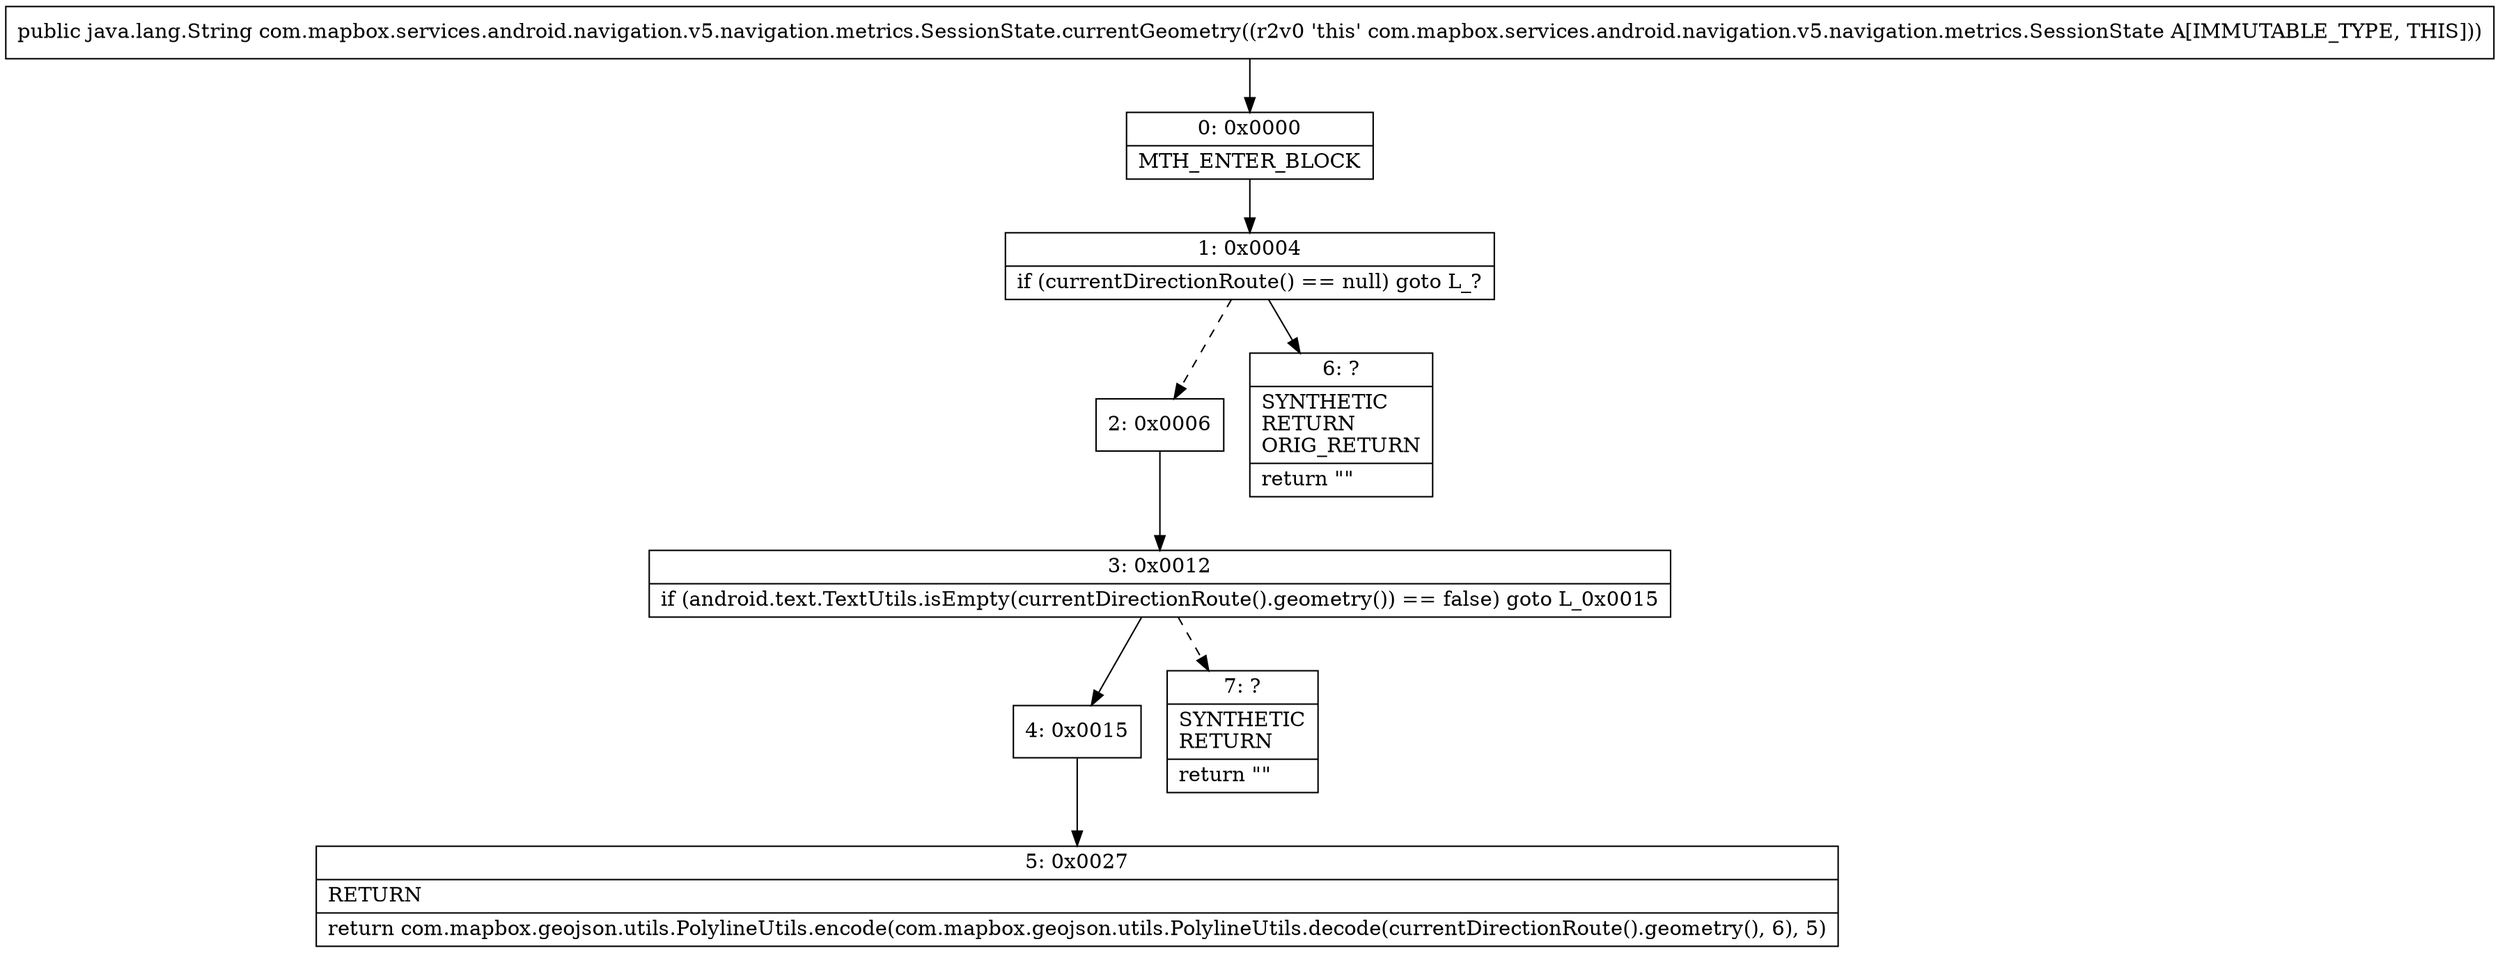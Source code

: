 digraph "CFG forcom.mapbox.services.android.navigation.v5.navigation.metrics.SessionState.currentGeometry()Ljava\/lang\/String;" {
Node_0 [shape=record,label="{0\:\ 0x0000|MTH_ENTER_BLOCK\l}"];
Node_1 [shape=record,label="{1\:\ 0x0004|if (currentDirectionRoute() == null) goto L_?\l}"];
Node_2 [shape=record,label="{2\:\ 0x0006}"];
Node_3 [shape=record,label="{3\:\ 0x0012|if (android.text.TextUtils.isEmpty(currentDirectionRoute().geometry()) == false) goto L_0x0015\l}"];
Node_4 [shape=record,label="{4\:\ 0x0015}"];
Node_5 [shape=record,label="{5\:\ 0x0027|RETURN\l|return com.mapbox.geojson.utils.PolylineUtils.encode(com.mapbox.geojson.utils.PolylineUtils.decode(currentDirectionRoute().geometry(), 6), 5)\l}"];
Node_6 [shape=record,label="{6\:\ ?|SYNTHETIC\lRETURN\lORIG_RETURN\l|return \"\"\l}"];
Node_7 [shape=record,label="{7\:\ ?|SYNTHETIC\lRETURN\l|return \"\"\l}"];
MethodNode[shape=record,label="{public java.lang.String com.mapbox.services.android.navigation.v5.navigation.metrics.SessionState.currentGeometry((r2v0 'this' com.mapbox.services.android.navigation.v5.navigation.metrics.SessionState A[IMMUTABLE_TYPE, THIS])) }"];
MethodNode -> Node_0;
Node_0 -> Node_1;
Node_1 -> Node_2[style=dashed];
Node_1 -> Node_6;
Node_2 -> Node_3;
Node_3 -> Node_4;
Node_3 -> Node_7[style=dashed];
Node_4 -> Node_5;
}

